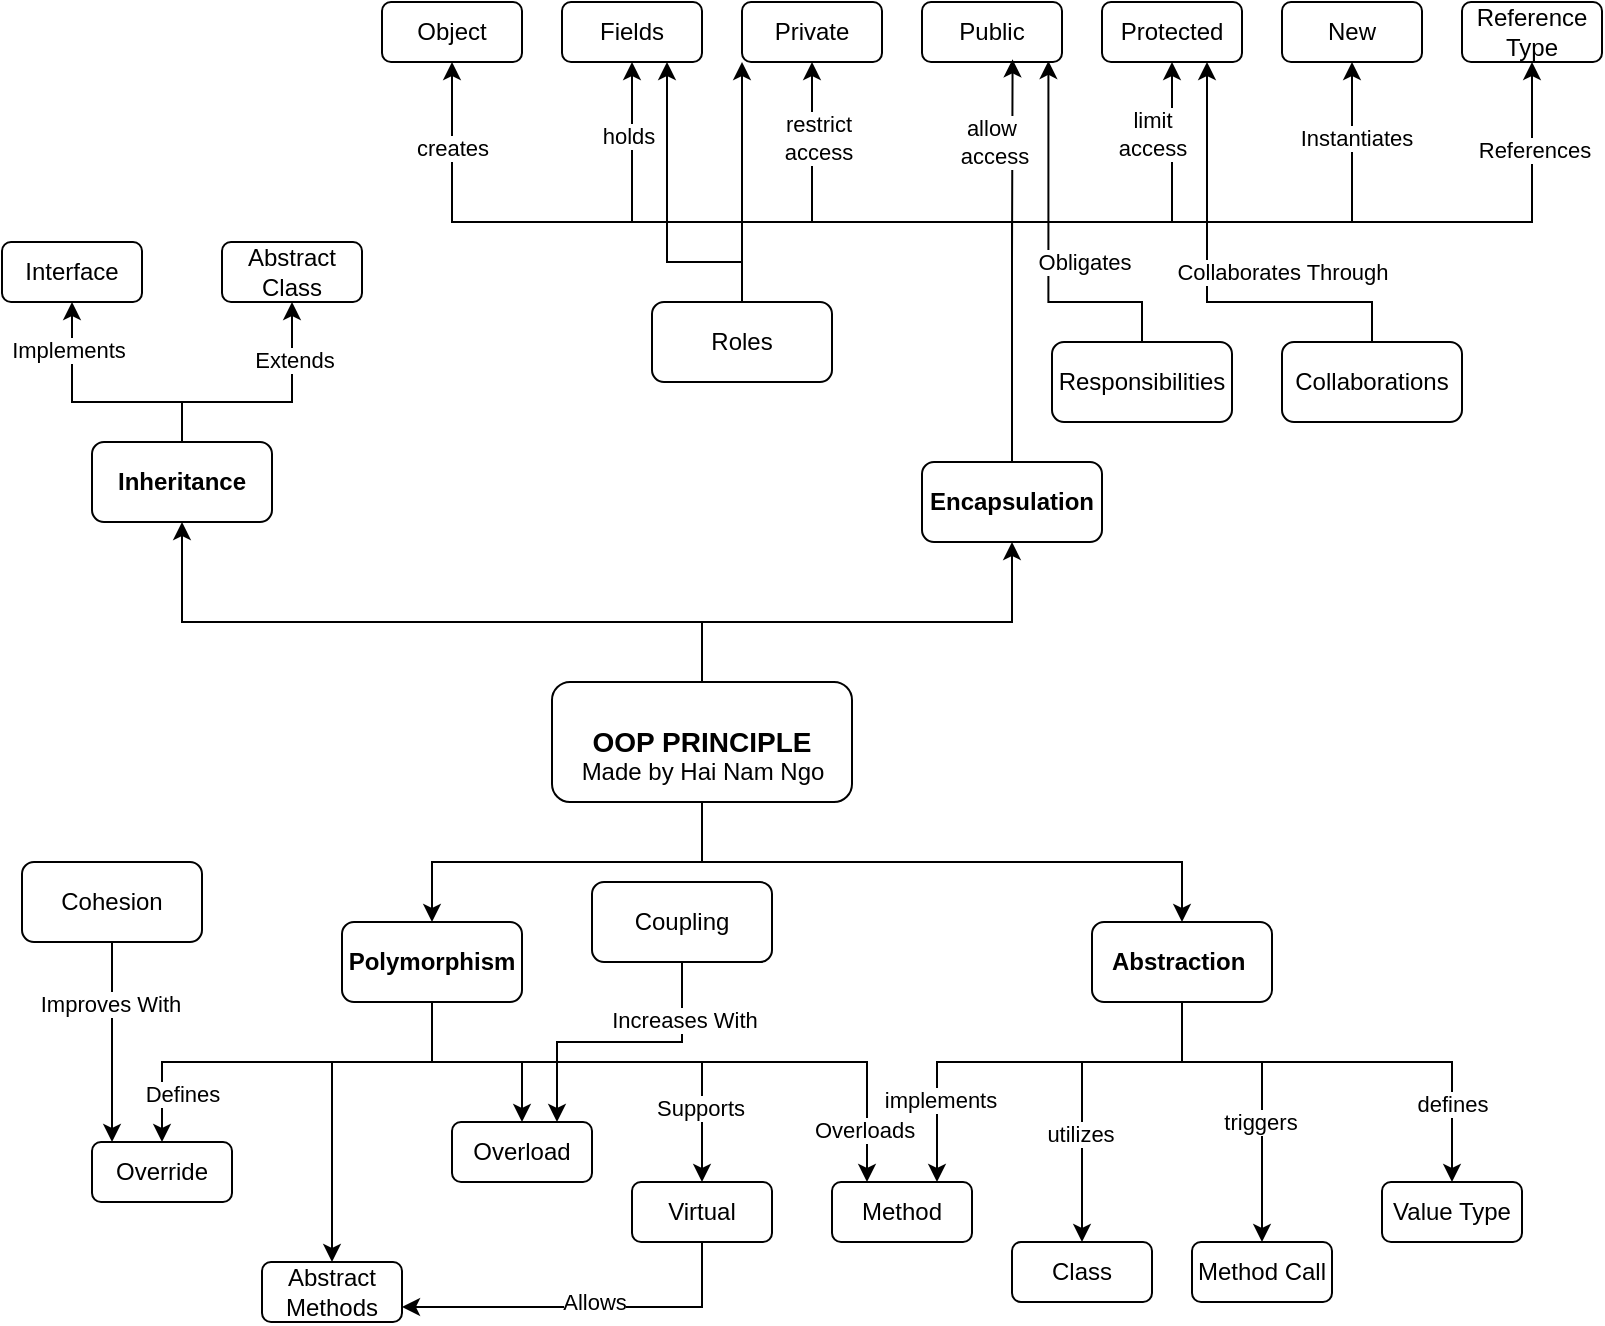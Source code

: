 <mxfile version="21.8.2" type="device">
  <diagram name="Page-1" id="JfJg-FATiQY-UTIKfzeZ">
    <mxGraphModel dx="868" dy="1022" grid="1" gridSize="10" guides="1" tooltips="1" connect="1" arrows="1" fold="1" page="1" pageScale="1" pageWidth="850" pageHeight="1100" math="0" shadow="0">
      <root>
        <mxCell id="0" />
        <mxCell id="1" parent="0" />
        <mxCell id="_CuEJ7dtW7JaejTINGK2-51" style="edgeStyle=orthogonalEdgeStyle;rounded=0;orthogonalLoop=1;jettySize=auto;html=1;exitX=0.5;exitY=1;exitDx=0;exitDy=0;entryX=0.5;entryY=0;entryDx=0;entryDy=0;" edge="1" parent="1" source="_CuEJ7dtW7JaejTINGK2-1" target="_CuEJ7dtW7JaejTINGK2-5">
          <mxGeometry relative="1" as="geometry">
            <Array as="points">
              <mxPoint x="610" y="710" />
              <mxPoint x="560" y="710" />
            </Array>
          </mxGeometry>
        </mxCell>
        <mxCell id="_CuEJ7dtW7JaejTINGK2-96" value="utilizes" style="edgeLabel;html=1;align=center;verticalAlign=middle;resizable=0;points=[];" vertex="1" connectable="0" parent="_CuEJ7dtW7JaejTINGK2-51">
          <mxGeometry x="0.361" y="-1" relative="1" as="geometry">
            <mxPoint as="offset" />
          </mxGeometry>
        </mxCell>
        <mxCell id="_CuEJ7dtW7JaejTINGK2-53" style="edgeStyle=orthogonalEdgeStyle;rounded=0;orthogonalLoop=1;jettySize=auto;html=1;exitX=0.5;exitY=1;exitDx=0;exitDy=0;entryX=0.5;entryY=0;entryDx=0;entryDy=0;" edge="1" parent="1" source="_CuEJ7dtW7JaejTINGK2-1" target="_CuEJ7dtW7JaejTINGK2-10">
          <mxGeometry relative="1" as="geometry">
            <Array as="points">
              <mxPoint x="610" y="710" />
              <mxPoint x="650" y="710" />
            </Array>
          </mxGeometry>
        </mxCell>
        <mxCell id="_CuEJ7dtW7JaejTINGK2-97" value="triggers" style="edgeLabel;html=1;align=center;verticalAlign=middle;resizable=0;points=[];" vertex="1" connectable="0" parent="_CuEJ7dtW7JaejTINGK2-53">
          <mxGeometry x="0.249" y="-1" relative="1" as="geometry">
            <mxPoint as="offset" />
          </mxGeometry>
        </mxCell>
        <mxCell id="_CuEJ7dtW7JaejTINGK2-54" style="edgeStyle=orthogonalEdgeStyle;rounded=0;orthogonalLoop=1;jettySize=auto;html=1;exitX=0.5;exitY=1;exitDx=0;exitDy=0;entryX=0.5;entryY=0;entryDx=0;entryDy=0;" edge="1" parent="1" source="_CuEJ7dtW7JaejTINGK2-1" target="_CuEJ7dtW7JaejTINGK2-7">
          <mxGeometry relative="1" as="geometry">
            <Array as="points">
              <mxPoint x="610" y="710" />
              <mxPoint x="745" y="710" />
            </Array>
          </mxGeometry>
        </mxCell>
        <mxCell id="_CuEJ7dtW7JaejTINGK2-99" value="defines" style="edgeLabel;html=1;align=center;verticalAlign=middle;resizable=0;points=[];" vertex="1" connectable="0" parent="_CuEJ7dtW7JaejTINGK2-54">
          <mxGeometry x="0.653" relative="1" as="geometry">
            <mxPoint as="offset" />
          </mxGeometry>
        </mxCell>
        <mxCell id="_CuEJ7dtW7JaejTINGK2-56" style="edgeStyle=orthogonalEdgeStyle;rounded=0;orthogonalLoop=1;jettySize=auto;html=1;exitX=0.5;exitY=1;exitDx=0;exitDy=0;entryX=0.75;entryY=0;entryDx=0;entryDy=0;" edge="1" parent="1" source="_CuEJ7dtW7JaejTINGK2-1" target="_CuEJ7dtW7JaejTINGK2-6">
          <mxGeometry relative="1" as="geometry">
            <Array as="points">
              <mxPoint x="610" y="710" />
              <mxPoint x="487" y="710" />
            </Array>
          </mxGeometry>
        </mxCell>
        <mxCell id="_CuEJ7dtW7JaejTINGK2-98" value="implements" style="edgeLabel;html=1;align=center;verticalAlign=middle;resizable=0;points=[];" vertex="1" connectable="0" parent="_CuEJ7dtW7JaejTINGK2-56">
          <mxGeometry x="0.61" y="1" relative="1" as="geometry">
            <mxPoint as="offset" />
          </mxGeometry>
        </mxCell>
        <mxCell id="_CuEJ7dtW7JaejTINGK2-1" value="&lt;b&gt;Abstraction&amp;nbsp;&lt;/b&gt;" style="rounded=1;whiteSpace=wrap;html=1;" vertex="1" parent="1">
          <mxGeometry x="565" y="640" width="90" height="40" as="geometry" />
        </mxCell>
        <mxCell id="_CuEJ7dtW7JaejTINGK2-80" style="edgeStyle=orthogonalEdgeStyle;rounded=0;orthogonalLoop=1;jettySize=auto;html=1;entryX=0.5;entryY=0;entryDx=0;entryDy=0;" edge="1" parent="1" source="_CuEJ7dtW7JaejTINGK2-2" target="_CuEJ7dtW7JaejTINGK2-37">
          <mxGeometry relative="1" as="geometry">
            <Array as="points">
              <mxPoint x="525" y="290" />
              <mxPoint x="425" y="290" />
            </Array>
          </mxGeometry>
        </mxCell>
        <mxCell id="_CuEJ7dtW7JaejTINGK2-102" value="restrict &lt;br&gt;access" style="edgeLabel;html=1;align=center;verticalAlign=middle;resizable=0;points=[];" vertex="1" connectable="0" parent="_CuEJ7dtW7JaejTINGK2-80">
          <mxGeometry x="0.748" y="-3" relative="1" as="geometry">
            <mxPoint as="offset" />
          </mxGeometry>
        </mxCell>
        <mxCell id="_CuEJ7dtW7JaejTINGK2-81" style="edgeStyle=orthogonalEdgeStyle;rounded=0;orthogonalLoop=1;jettySize=auto;html=1;entryX=0.5;entryY=0;entryDx=0;entryDy=0;" edge="1" parent="1" source="_CuEJ7dtW7JaejTINGK2-2" target="_CuEJ7dtW7JaejTINGK2-9">
          <mxGeometry relative="1" as="geometry">
            <Array as="points">
              <mxPoint x="525" y="290" />
              <mxPoint x="335" y="290" />
            </Array>
          </mxGeometry>
        </mxCell>
        <mxCell id="_CuEJ7dtW7JaejTINGK2-101" value="holds" style="edgeLabel;html=1;align=center;verticalAlign=middle;resizable=0;points=[];" vertex="1" connectable="0" parent="_CuEJ7dtW7JaejTINGK2-81">
          <mxGeometry x="0.813" y="2" relative="1" as="geometry">
            <mxPoint as="offset" />
          </mxGeometry>
        </mxCell>
        <mxCell id="_CuEJ7dtW7JaejTINGK2-82" style="edgeStyle=orthogonalEdgeStyle;rounded=0;orthogonalLoop=1;jettySize=auto;html=1;entryX=0.5;entryY=0;entryDx=0;entryDy=0;" edge="1" parent="1" source="_CuEJ7dtW7JaejTINGK2-2" target="_CuEJ7dtW7JaejTINGK2-24">
          <mxGeometry relative="1" as="geometry">
            <Array as="points">
              <mxPoint x="525" y="290" />
              <mxPoint x="245" y="290" />
            </Array>
          </mxGeometry>
        </mxCell>
        <mxCell id="_CuEJ7dtW7JaejTINGK2-100" value="creates" style="edgeLabel;html=1;align=center;verticalAlign=middle;resizable=0;points=[];" vertex="1" connectable="0" parent="_CuEJ7dtW7JaejTINGK2-82">
          <mxGeometry x="0.823" relative="1" as="geometry">
            <mxPoint as="offset" />
          </mxGeometry>
        </mxCell>
        <mxCell id="_CuEJ7dtW7JaejTINGK2-83" style="edgeStyle=orthogonalEdgeStyle;rounded=0;orthogonalLoop=1;jettySize=auto;html=1;entryX=0.5;entryY=0;entryDx=0;entryDy=0;" edge="1" parent="1" source="_CuEJ7dtW7JaejTINGK2-2" target="_CuEJ7dtW7JaejTINGK2-39">
          <mxGeometry relative="1" as="geometry">
            <Array as="points">
              <mxPoint x="525" y="290" />
              <mxPoint x="605" y="290" />
            </Array>
          </mxGeometry>
        </mxCell>
        <mxCell id="_CuEJ7dtW7JaejTINGK2-105" value="limit&lt;br&gt;access" style="edgeLabel;html=1;align=center;verticalAlign=middle;resizable=0;points=[];" vertex="1" connectable="0" parent="_CuEJ7dtW7JaejTINGK2-83">
          <mxGeometry x="0.754" y="2" relative="1" as="geometry">
            <mxPoint x="-8" y="1" as="offset" />
          </mxGeometry>
        </mxCell>
        <mxCell id="_CuEJ7dtW7JaejTINGK2-84" style="edgeStyle=orthogonalEdgeStyle;rounded=0;orthogonalLoop=1;jettySize=auto;html=1;entryX=0.5;entryY=0;entryDx=0;entryDy=0;" edge="1" parent="1" source="_CuEJ7dtW7JaejTINGK2-2" target="_CuEJ7dtW7JaejTINGK2-8">
          <mxGeometry relative="1" as="geometry">
            <Array as="points">
              <mxPoint x="525" y="290" />
              <mxPoint x="695" y="290" />
            </Array>
          </mxGeometry>
        </mxCell>
        <mxCell id="_CuEJ7dtW7JaejTINGK2-106" value="Instantiates" style="edgeLabel;html=1;align=center;verticalAlign=middle;resizable=0;points=[];" vertex="1" connectable="0" parent="_CuEJ7dtW7JaejTINGK2-84">
          <mxGeometry x="0.795" y="-2" relative="1" as="geometry">
            <mxPoint as="offset" />
          </mxGeometry>
        </mxCell>
        <mxCell id="_CuEJ7dtW7JaejTINGK2-85" style="edgeStyle=orthogonalEdgeStyle;rounded=0;orthogonalLoop=1;jettySize=auto;html=1;entryX=0.5;entryY=0;entryDx=0;entryDy=0;" edge="1" parent="1" source="_CuEJ7dtW7JaejTINGK2-2" target="_CuEJ7dtW7JaejTINGK2-34">
          <mxGeometry relative="1" as="geometry">
            <Array as="points">
              <mxPoint x="525" y="290" />
              <mxPoint x="785" y="290" />
            </Array>
          </mxGeometry>
        </mxCell>
        <mxCell id="_CuEJ7dtW7JaejTINGK2-107" value="References" style="edgeLabel;html=1;align=center;verticalAlign=middle;resizable=0;points=[];" vertex="1" connectable="0" parent="_CuEJ7dtW7JaejTINGK2-85">
          <mxGeometry x="0.809" y="-1" relative="1" as="geometry">
            <mxPoint as="offset" />
          </mxGeometry>
        </mxCell>
        <mxCell id="_CuEJ7dtW7JaejTINGK2-2" value="&lt;b&gt;Encapsulation&lt;/b&gt;" style="rounded=1;whiteSpace=wrap;html=1;direction=west;" vertex="1" parent="1">
          <mxGeometry x="480" y="410" width="90" height="40" as="geometry" />
        </mxCell>
        <mxCell id="_CuEJ7dtW7JaejTINGK2-77" style="edgeStyle=orthogonalEdgeStyle;rounded=0;orthogonalLoop=1;jettySize=auto;html=1;entryX=0.5;entryY=1;entryDx=0;entryDy=0;" edge="1" parent="1" source="_CuEJ7dtW7JaejTINGK2-3" target="_CuEJ7dtW7JaejTINGK2-11">
          <mxGeometry relative="1" as="geometry">
            <Array as="points">
              <mxPoint x="110" y="380" />
              <mxPoint x="55" y="380" />
            </Array>
          </mxGeometry>
        </mxCell>
        <mxCell id="_CuEJ7dtW7JaejTINGK2-108" value="Implements" style="edgeLabel;html=1;align=center;verticalAlign=middle;resizable=0;points=[];" vertex="1" connectable="0" parent="_CuEJ7dtW7JaejTINGK2-77">
          <mxGeometry x="0.621" y="2" relative="1" as="geometry">
            <mxPoint as="offset" />
          </mxGeometry>
        </mxCell>
        <mxCell id="_CuEJ7dtW7JaejTINGK2-78" style="edgeStyle=orthogonalEdgeStyle;rounded=0;orthogonalLoop=1;jettySize=auto;html=1;entryX=0.5;entryY=1;entryDx=0;entryDy=0;" edge="1" parent="1" source="_CuEJ7dtW7JaejTINGK2-3" target="_CuEJ7dtW7JaejTINGK2-35">
          <mxGeometry relative="1" as="geometry">
            <Array as="points">
              <mxPoint x="110" y="380" />
              <mxPoint x="165" y="380" />
            </Array>
          </mxGeometry>
        </mxCell>
        <mxCell id="_CuEJ7dtW7JaejTINGK2-109" value="Extends" style="edgeLabel;html=1;align=center;verticalAlign=middle;resizable=0;points=[];" vertex="1" connectable="0" parent="_CuEJ7dtW7JaejTINGK2-78">
          <mxGeometry x="0.546" y="-1" relative="1" as="geometry">
            <mxPoint as="offset" />
          </mxGeometry>
        </mxCell>
        <mxCell id="_CuEJ7dtW7JaejTINGK2-3" value="&lt;b&gt;Inheritance&lt;/b&gt;" style="rounded=1;whiteSpace=wrap;html=1;" vertex="1" parent="1">
          <mxGeometry x="65" y="400" width="90" height="40" as="geometry" />
        </mxCell>
        <mxCell id="_CuEJ7dtW7JaejTINGK2-47" style="edgeStyle=orthogonalEdgeStyle;rounded=0;orthogonalLoop=1;jettySize=auto;html=1;exitX=0.5;exitY=1;exitDx=0;exitDy=0;entryX=0.5;entryY=0;entryDx=0;entryDy=0;" edge="1" parent="1" source="_CuEJ7dtW7JaejTINGK2-4" target="_CuEJ7dtW7JaejTINGK2-41">
          <mxGeometry relative="1" as="geometry">
            <Array as="points">
              <mxPoint x="235" y="710" />
              <mxPoint x="100" y="710" />
            </Array>
          </mxGeometry>
        </mxCell>
        <mxCell id="_CuEJ7dtW7JaejTINGK2-112" value="Defines" style="edgeLabel;html=1;align=center;verticalAlign=middle;resizable=0;points=[];" vertex="1" connectable="0" parent="_CuEJ7dtW7JaejTINGK2-47">
          <mxGeometry x="0.759" y="-1" relative="1" as="geometry">
            <mxPoint x="11" as="offset" />
          </mxGeometry>
        </mxCell>
        <mxCell id="_CuEJ7dtW7JaejTINGK2-48" style="edgeStyle=orthogonalEdgeStyle;rounded=0;orthogonalLoop=1;jettySize=auto;html=1;exitX=0.5;exitY=1;exitDx=0;exitDy=0;entryX=0.5;entryY=0;entryDx=0;entryDy=0;" edge="1" parent="1" source="_CuEJ7dtW7JaejTINGK2-4" target="_CuEJ7dtW7JaejTINGK2-36">
          <mxGeometry relative="1" as="geometry">
            <Array as="points">
              <mxPoint x="235" y="710" />
              <mxPoint x="185" y="710" />
            </Array>
          </mxGeometry>
        </mxCell>
        <mxCell id="_CuEJ7dtW7JaejTINGK2-49" style="edgeStyle=orthogonalEdgeStyle;rounded=0;orthogonalLoop=1;jettySize=auto;html=1;exitX=0.5;exitY=1;exitDx=0;exitDy=0;entryX=0.5;entryY=0;entryDx=0;entryDy=0;" edge="1" parent="1" source="_CuEJ7dtW7JaejTINGK2-4" target="_CuEJ7dtW7JaejTINGK2-40">
          <mxGeometry relative="1" as="geometry" />
        </mxCell>
        <mxCell id="_CuEJ7dtW7JaejTINGK2-50" style="edgeStyle=orthogonalEdgeStyle;rounded=0;orthogonalLoop=1;jettySize=auto;html=1;exitX=0.5;exitY=1;exitDx=0;exitDy=0;entryX=0.5;entryY=0;entryDx=0;entryDy=0;" edge="1" parent="1" source="_CuEJ7dtW7JaejTINGK2-4" target="_CuEJ7dtW7JaejTINGK2-42">
          <mxGeometry relative="1" as="geometry">
            <Array as="points">
              <mxPoint x="235" y="710" />
              <mxPoint x="370" y="710" />
            </Array>
          </mxGeometry>
        </mxCell>
        <mxCell id="_CuEJ7dtW7JaejTINGK2-111" value="Supports" style="edgeLabel;html=1;align=center;verticalAlign=middle;resizable=0;points=[];" vertex="1" connectable="0" parent="_CuEJ7dtW7JaejTINGK2-50">
          <mxGeometry x="0.666" y="-1" relative="1" as="geometry">
            <mxPoint as="offset" />
          </mxGeometry>
        </mxCell>
        <mxCell id="_CuEJ7dtW7JaejTINGK2-55" style="edgeStyle=orthogonalEdgeStyle;rounded=0;orthogonalLoop=1;jettySize=auto;html=1;exitX=0.5;exitY=1;exitDx=0;exitDy=0;entryX=0.25;entryY=0;entryDx=0;entryDy=0;" edge="1" parent="1" source="_CuEJ7dtW7JaejTINGK2-4" target="_CuEJ7dtW7JaejTINGK2-6">
          <mxGeometry relative="1" as="geometry">
            <Array as="points">
              <mxPoint x="235" y="710" />
              <mxPoint x="453" y="710" />
            </Array>
          </mxGeometry>
        </mxCell>
        <mxCell id="_CuEJ7dtW7JaejTINGK2-110" value="Overloads" style="edgeLabel;html=1;align=center;verticalAlign=middle;resizable=0;points=[];" vertex="1" connectable="0" parent="_CuEJ7dtW7JaejTINGK2-55">
          <mxGeometry x="0.832" y="-2" relative="1" as="geometry">
            <mxPoint as="offset" />
          </mxGeometry>
        </mxCell>
        <mxCell id="_CuEJ7dtW7JaejTINGK2-4" value="&lt;b&gt;Polymorphism&lt;/b&gt;" style="rounded=1;whiteSpace=wrap;html=1;" vertex="1" parent="1">
          <mxGeometry x="190" y="640" width="90" height="40" as="geometry" />
        </mxCell>
        <mxCell id="_CuEJ7dtW7JaejTINGK2-5" value="Class" style="rounded=1;whiteSpace=wrap;html=1;" vertex="1" parent="1">
          <mxGeometry x="525" y="800" width="70" height="30" as="geometry" />
        </mxCell>
        <mxCell id="_CuEJ7dtW7JaejTINGK2-6" value="Method" style="rounded=1;whiteSpace=wrap;html=1;" vertex="1" parent="1">
          <mxGeometry x="435" y="770" width="70" height="30" as="geometry" />
        </mxCell>
        <mxCell id="_CuEJ7dtW7JaejTINGK2-7" value="Value Type" style="rounded=1;whiteSpace=wrap;html=1;" vertex="1" parent="1">
          <mxGeometry x="710" y="770" width="70" height="30" as="geometry" />
        </mxCell>
        <mxCell id="_CuEJ7dtW7JaejTINGK2-8" value="New" style="rounded=1;whiteSpace=wrap;html=1;direction=west;" vertex="1" parent="1">
          <mxGeometry x="660" y="180" width="70" height="30" as="geometry" />
        </mxCell>
        <mxCell id="_CuEJ7dtW7JaejTINGK2-9" value="Fields" style="rounded=1;whiteSpace=wrap;html=1;direction=west;" vertex="1" parent="1">
          <mxGeometry x="300" y="180" width="70" height="30" as="geometry" />
        </mxCell>
        <mxCell id="_CuEJ7dtW7JaejTINGK2-10" value="Method Call" style="rounded=1;whiteSpace=wrap;html=1;" vertex="1" parent="1">
          <mxGeometry x="615" y="800" width="70" height="30" as="geometry" />
        </mxCell>
        <mxCell id="_CuEJ7dtW7JaejTINGK2-11" value="Interface" style="rounded=1;whiteSpace=wrap;html=1;" vertex="1" parent="1">
          <mxGeometry x="20" y="300" width="70" height="30" as="geometry" />
        </mxCell>
        <mxCell id="_CuEJ7dtW7JaejTINGK2-24" value="Object" style="rounded=1;whiteSpace=wrap;html=1;direction=west;" vertex="1" parent="1">
          <mxGeometry x="210" y="180" width="70" height="30" as="geometry" />
        </mxCell>
        <mxCell id="_CuEJ7dtW7JaejTINGK2-86" style="edgeStyle=orthogonalEdgeStyle;rounded=0;orthogonalLoop=1;jettySize=auto;html=1;entryX=0.25;entryY=0;entryDx=0;entryDy=0;" edge="1" parent="1" source="_CuEJ7dtW7JaejTINGK2-28" target="_CuEJ7dtW7JaejTINGK2-9">
          <mxGeometry relative="1" as="geometry">
            <Array as="points">
              <mxPoint x="390" y="310" />
              <mxPoint x="353" y="310" />
            </Array>
          </mxGeometry>
        </mxCell>
        <mxCell id="_CuEJ7dtW7JaejTINGK2-103" style="edgeStyle=orthogonalEdgeStyle;rounded=0;orthogonalLoop=1;jettySize=auto;html=1;entryX=1;entryY=0;entryDx=0;entryDy=0;entryPerimeter=0;" edge="1" parent="1" source="_CuEJ7dtW7JaejTINGK2-28" target="_CuEJ7dtW7JaejTINGK2-37">
          <mxGeometry relative="1" as="geometry">
            <mxPoint x="390" y="210" as="targetPoint" />
          </mxGeometry>
        </mxCell>
        <mxCell id="_CuEJ7dtW7JaejTINGK2-28" value="Roles" style="rounded=1;whiteSpace=wrap;html=1;direction=east;" vertex="1" parent="1">
          <mxGeometry x="345" y="330" width="90" height="40" as="geometry" />
        </mxCell>
        <mxCell id="_CuEJ7dtW7JaejTINGK2-29" value="Responsibilities" style="rounded=1;whiteSpace=wrap;html=1;direction=west;" vertex="1" parent="1">
          <mxGeometry x="545" y="350" width="90" height="40" as="geometry" />
        </mxCell>
        <mxCell id="_CuEJ7dtW7JaejTINGK2-89" style="edgeStyle=orthogonalEdgeStyle;rounded=0;orthogonalLoop=1;jettySize=auto;html=1;entryX=0.25;entryY=0;entryDx=0;entryDy=0;" edge="1" parent="1" source="_CuEJ7dtW7JaejTINGK2-30" target="_CuEJ7dtW7JaejTINGK2-39">
          <mxGeometry relative="1" as="geometry">
            <Array as="points">
              <mxPoint x="705" y="330" />
              <mxPoint x="623" y="330" />
            </Array>
          </mxGeometry>
        </mxCell>
        <mxCell id="_CuEJ7dtW7JaejTINGK2-116" value="Collaborates Through" style="edgeLabel;html=1;align=center;verticalAlign=middle;resizable=0;points=[];" vertex="1" connectable="0" parent="_CuEJ7dtW7JaejTINGK2-89">
          <mxGeometry x="-0.413" y="-1" relative="1" as="geometry">
            <mxPoint y="-14" as="offset" />
          </mxGeometry>
        </mxCell>
        <mxCell id="_CuEJ7dtW7JaejTINGK2-30" value="Collaborations" style="rounded=1;whiteSpace=wrap;html=1;direction=west;" vertex="1" parent="1">
          <mxGeometry x="660" y="350" width="90" height="40" as="geometry" />
        </mxCell>
        <mxCell id="_CuEJ7dtW7JaejTINGK2-73" style="edgeStyle=orthogonalEdgeStyle;rounded=0;orthogonalLoop=1;jettySize=auto;html=1;entryX=0.75;entryY=0;entryDx=0;entryDy=0;" edge="1" parent="1" source="_CuEJ7dtW7JaejTINGK2-31" target="_CuEJ7dtW7JaejTINGK2-40">
          <mxGeometry relative="1" as="geometry">
            <Array as="points">
              <mxPoint x="298" y="700" />
            </Array>
          </mxGeometry>
        </mxCell>
        <mxCell id="_CuEJ7dtW7JaejTINGK2-115" value="Increases With" style="edgeLabel;html=1;align=center;verticalAlign=middle;resizable=0;points=[];" vertex="1" connectable="0" parent="_CuEJ7dtW7JaejTINGK2-73">
          <mxGeometry x="-0.617" y="1" relative="1" as="geometry">
            <mxPoint y="1" as="offset" />
          </mxGeometry>
        </mxCell>
        <mxCell id="_CuEJ7dtW7JaejTINGK2-31" value="Coupling" style="rounded=1;whiteSpace=wrap;html=1;" vertex="1" parent="1">
          <mxGeometry x="315" y="620" width="90" height="40" as="geometry" />
        </mxCell>
        <mxCell id="_CuEJ7dtW7JaejTINGK2-32" value="Cohesion" style="rounded=1;whiteSpace=wrap;html=1;" vertex="1" parent="1">
          <mxGeometry x="30" y="610" width="90" height="40" as="geometry" />
        </mxCell>
        <mxCell id="_CuEJ7dtW7JaejTINGK2-34" value="Reference Type" style="rounded=1;whiteSpace=wrap;html=1;direction=west;" vertex="1" parent="1">
          <mxGeometry x="750" y="180" width="70" height="30" as="geometry" />
        </mxCell>
        <mxCell id="_CuEJ7dtW7JaejTINGK2-35" value="Abstract Class" style="rounded=1;whiteSpace=wrap;html=1;" vertex="1" parent="1">
          <mxGeometry x="130" y="300" width="70" height="30" as="geometry" />
        </mxCell>
        <mxCell id="_CuEJ7dtW7JaejTINGK2-36" value="Abstract Methods" style="rounded=1;whiteSpace=wrap;html=1;" vertex="1" parent="1">
          <mxGeometry x="150" y="810" width="70" height="30" as="geometry" />
        </mxCell>
        <mxCell id="_CuEJ7dtW7JaejTINGK2-37" value="Private" style="rounded=1;whiteSpace=wrap;html=1;direction=west;" vertex="1" parent="1">
          <mxGeometry x="390" y="180" width="70" height="30" as="geometry" />
        </mxCell>
        <mxCell id="_CuEJ7dtW7JaejTINGK2-38" value="Public" style="rounded=1;whiteSpace=wrap;html=1;direction=west;" vertex="1" parent="1">
          <mxGeometry x="480" y="180" width="70" height="30" as="geometry" />
        </mxCell>
        <mxCell id="_CuEJ7dtW7JaejTINGK2-39" value="Protected" style="rounded=1;whiteSpace=wrap;html=1;direction=west;" vertex="1" parent="1">
          <mxGeometry x="570" y="180" width="70" height="30" as="geometry" />
        </mxCell>
        <mxCell id="_CuEJ7dtW7JaejTINGK2-40" value="Overload" style="rounded=1;whiteSpace=wrap;html=1;" vertex="1" parent="1">
          <mxGeometry x="245" y="740" width="70" height="30" as="geometry" />
        </mxCell>
        <mxCell id="_CuEJ7dtW7JaejTINGK2-41" value="Override" style="rounded=1;whiteSpace=wrap;html=1;" vertex="1" parent="1">
          <mxGeometry x="65" y="750" width="70" height="30" as="geometry" />
        </mxCell>
        <mxCell id="_CuEJ7dtW7JaejTINGK2-76" style="edgeStyle=orthogonalEdgeStyle;rounded=0;orthogonalLoop=1;jettySize=auto;html=1;entryX=1;entryY=0.75;entryDx=0;entryDy=0;" edge="1" parent="1" source="_CuEJ7dtW7JaejTINGK2-42" target="_CuEJ7dtW7JaejTINGK2-36">
          <mxGeometry relative="1" as="geometry">
            <Array as="points">
              <mxPoint x="370" y="833" />
            </Array>
          </mxGeometry>
        </mxCell>
        <mxCell id="_CuEJ7dtW7JaejTINGK2-113" value="Allows" style="edgeLabel;html=1;align=center;verticalAlign=middle;resizable=0;points=[];" vertex="1" connectable="0" parent="_CuEJ7dtW7JaejTINGK2-76">
          <mxGeometry x="-0.05" y="-3" relative="1" as="geometry">
            <mxPoint as="offset" />
          </mxGeometry>
        </mxCell>
        <mxCell id="_CuEJ7dtW7JaejTINGK2-42" value="Virtual" style="rounded=1;whiteSpace=wrap;html=1;" vertex="1" parent="1">
          <mxGeometry x="335" y="770" width="70" height="30" as="geometry" />
        </mxCell>
        <mxCell id="_CuEJ7dtW7JaejTINGK2-74" style="edgeStyle=orthogonalEdgeStyle;rounded=0;orthogonalLoop=1;jettySize=auto;html=1;entryX=0.143;entryY=0;entryDx=0;entryDy=0;entryPerimeter=0;" edge="1" parent="1" source="_CuEJ7dtW7JaejTINGK2-32" target="_CuEJ7dtW7JaejTINGK2-41">
          <mxGeometry relative="1" as="geometry" />
        </mxCell>
        <mxCell id="_CuEJ7dtW7JaejTINGK2-114" value="Improves With" style="edgeLabel;html=1;align=center;verticalAlign=middle;resizable=0;points=[];" vertex="1" connectable="0" parent="_CuEJ7dtW7JaejTINGK2-74">
          <mxGeometry x="-0.372" y="-1" relative="1" as="geometry">
            <mxPoint y="-1" as="offset" />
          </mxGeometry>
        </mxCell>
        <mxCell id="_CuEJ7dtW7JaejTINGK2-79" style="edgeStyle=orthogonalEdgeStyle;rounded=0;orthogonalLoop=1;jettySize=auto;html=1;entryX=0.353;entryY=0.044;entryDx=0;entryDy=0;entryPerimeter=0;" edge="1" parent="1" source="_CuEJ7dtW7JaejTINGK2-2" target="_CuEJ7dtW7JaejTINGK2-38">
          <mxGeometry relative="1" as="geometry" />
        </mxCell>
        <mxCell id="_CuEJ7dtW7JaejTINGK2-104" value="allow&amp;nbsp;&lt;br&gt;access" style="edgeLabel;html=1;align=center;verticalAlign=middle;resizable=0;points=[];" vertex="1" connectable="0" parent="_CuEJ7dtW7JaejTINGK2-79">
          <mxGeometry x="0.593" relative="1" as="geometry">
            <mxPoint x="-10" as="offset" />
          </mxGeometry>
        </mxCell>
        <mxCell id="_CuEJ7dtW7JaejTINGK2-88" style="edgeStyle=orthogonalEdgeStyle;rounded=0;orthogonalLoop=1;jettySize=auto;html=1;entryX=0.097;entryY=0.017;entryDx=0;entryDy=0;entryPerimeter=0;" edge="1" parent="1" source="_CuEJ7dtW7JaejTINGK2-29" target="_CuEJ7dtW7JaejTINGK2-38">
          <mxGeometry relative="1" as="geometry">
            <Array as="points">
              <mxPoint x="590" y="330" />
              <mxPoint x="543" y="330" />
            </Array>
          </mxGeometry>
        </mxCell>
        <mxCell id="_CuEJ7dtW7JaejTINGK2-117" value="Obligates" style="edgeLabel;html=1;align=center;verticalAlign=middle;resizable=0;points=[];" vertex="1" connectable="0" parent="_CuEJ7dtW7JaejTINGK2-88">
          <mxGeometry x="-0.534" y="-3" relative="1" as="geometry">
            <mxPoint x="-6" y="-17" as="offset" />
          </mxGeometry>
        </mxCell>
        <mxCell id="_CuEJ7dtW7JaejTINGK2-91" style="edgeStyle=orthogonalEdgeStyle;rounded=0;orthogonalLoop=1;jettySize=auto;html=1;entryX=0.5;entryY=1;entryDx=0;entryDy=0;" edge="1" parent="1" source="_CuEJ7dtW7JaejTINGK2-90" target="_CuEJ7dtW7JaejTINGK2-3">
          <mxGeometry relative="1" as="geometry">
            <Array as="points">
              <mxPoint x="370" y="490" />
              <mxPoint x="110" y="490" />
            </Array>
          </mxGeometry>
        </mxCell>
        <mxCell id="_CuEJ7dtW7JaejTINGK2-92" style="edgeStyle=orthogonalEdgeStyle;rounded=0;orthogonalLoop=1;jettySize=auto;html=1;entryX=0.5;entryY=0;entryDx=0;entryDy=0;" edge="1" parent="1" source="_CuEJ7dtW7JaejTINGK2-90" target="_CuEJ7dtW7JaejTINGK2-2">
          <mxGeometry relative="1" as="geometry">
            <Array as="points">
              <mxPoint x="370" y="490" />
              <mxPoint x="525" y="490" />
            </Array>
          </mxGeometry>
        </mxCell>
        <mxCell id="_CuEJ7dtW7JaejTINGK2-93" style="edgeStyle=orthogonalEdgeStyle;rounded=0;orthogonalLoop=1;jettySize=auto;html=1;entryX=0.5;entryY=0;entryDx=0;entryDy=0;" edge="1" parent="1" source="_CuEJ7dtW7JaejTINGK2-90" target="_CuEJ7dtW7JaejTINGK2-4">
          <mxGeometry relative="1" as="geometry">
            <Array as="points">
              <mxPoint x="370" y="610" />
              <mxPoint x="235" y="610" />
            </Array>
          </mxGeometry>
        </mxCell>
        <mxCell id="_CuEJ7dtW7JaejTINGK2-94" style="edgeStyle=orthogonalEdgeStyle;rounded=0;orthogonalLoop=1;jettySize=auto;html=1;exitX=0.5;exitY=1;exitDx=0;exitDy=0;entryX=0.5;entryY=0;entryDx=0;entryDy=0;" edge="1" parent="1" source="_CuEJ7dtW7JaejTINGK2-90" target="_CuEJ7dtW7JaejTINGK2-1">
          <mxGeometry relative="1" as="geometry">
            <Array as="points">
              <mxPoint x="370" y="610" />
              <mxPoint x="610" y="610" />
            </Array>
          </mxGeometry>
        </mxCell>
        <mxCell id="_CuEJ7dtW7JaejTINGK2-90" value="&lt;font style=&quot;font-size: 14px;&quot;&gt;&lt;b&gt;OOP PRINCIPLE&lt;/b&gt;&lt;/font&gt;" style="rounded=1;whiteSpace=wrap;html=1;" vertex="1" parent="1">
          <mxGeometry x="295" y="520" width="150" height="60" as="geometry" />
        </mxCell>
        <mxCell id="_CuEJ7dtW7JaejTINGK2-95" value="Made by Hai Nam Ngo" style="text;html=1;align=center;verticalAlign=middle;resizable=0;points=[];autosize=1;strokeColor=none;fillColor=none;" vertex="1" parent="1">
          <mxGeometry x="300" y="550" width="140" height="30" as="geometry" />
        </mxCell>
      </root>
    </mxGraphModel>
  </diagram>
</mxfile>
